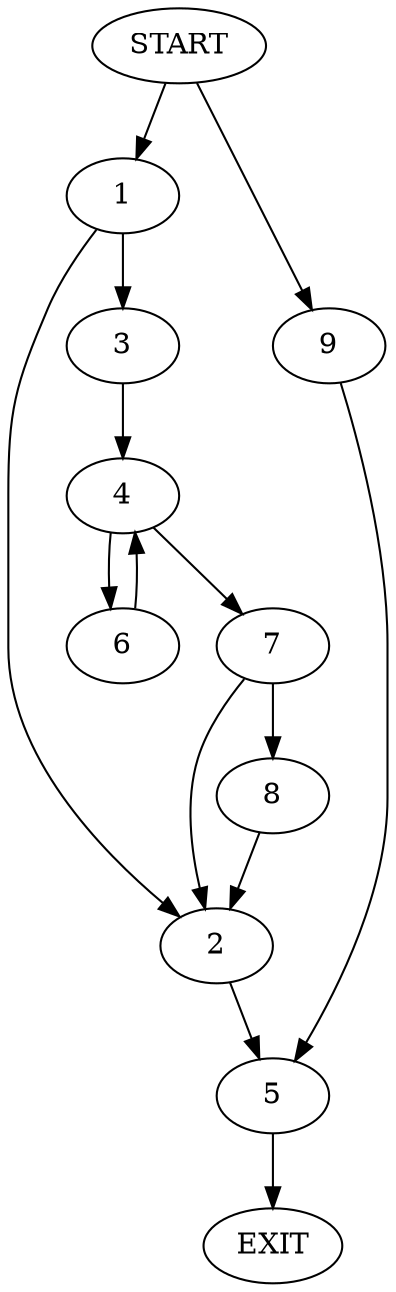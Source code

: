 digraph {
0 [label="START"]
10 [label="EXIT"]
0 -> 1
1 -> 2
1 -> 3
3 -> 4
2 -> 5
4 -> 6
4 -> 7
7 -> 8
7 -> 2
6 -> 4
8 -> 2
5 -> 10
0 -> 9
9 -> 5
}
